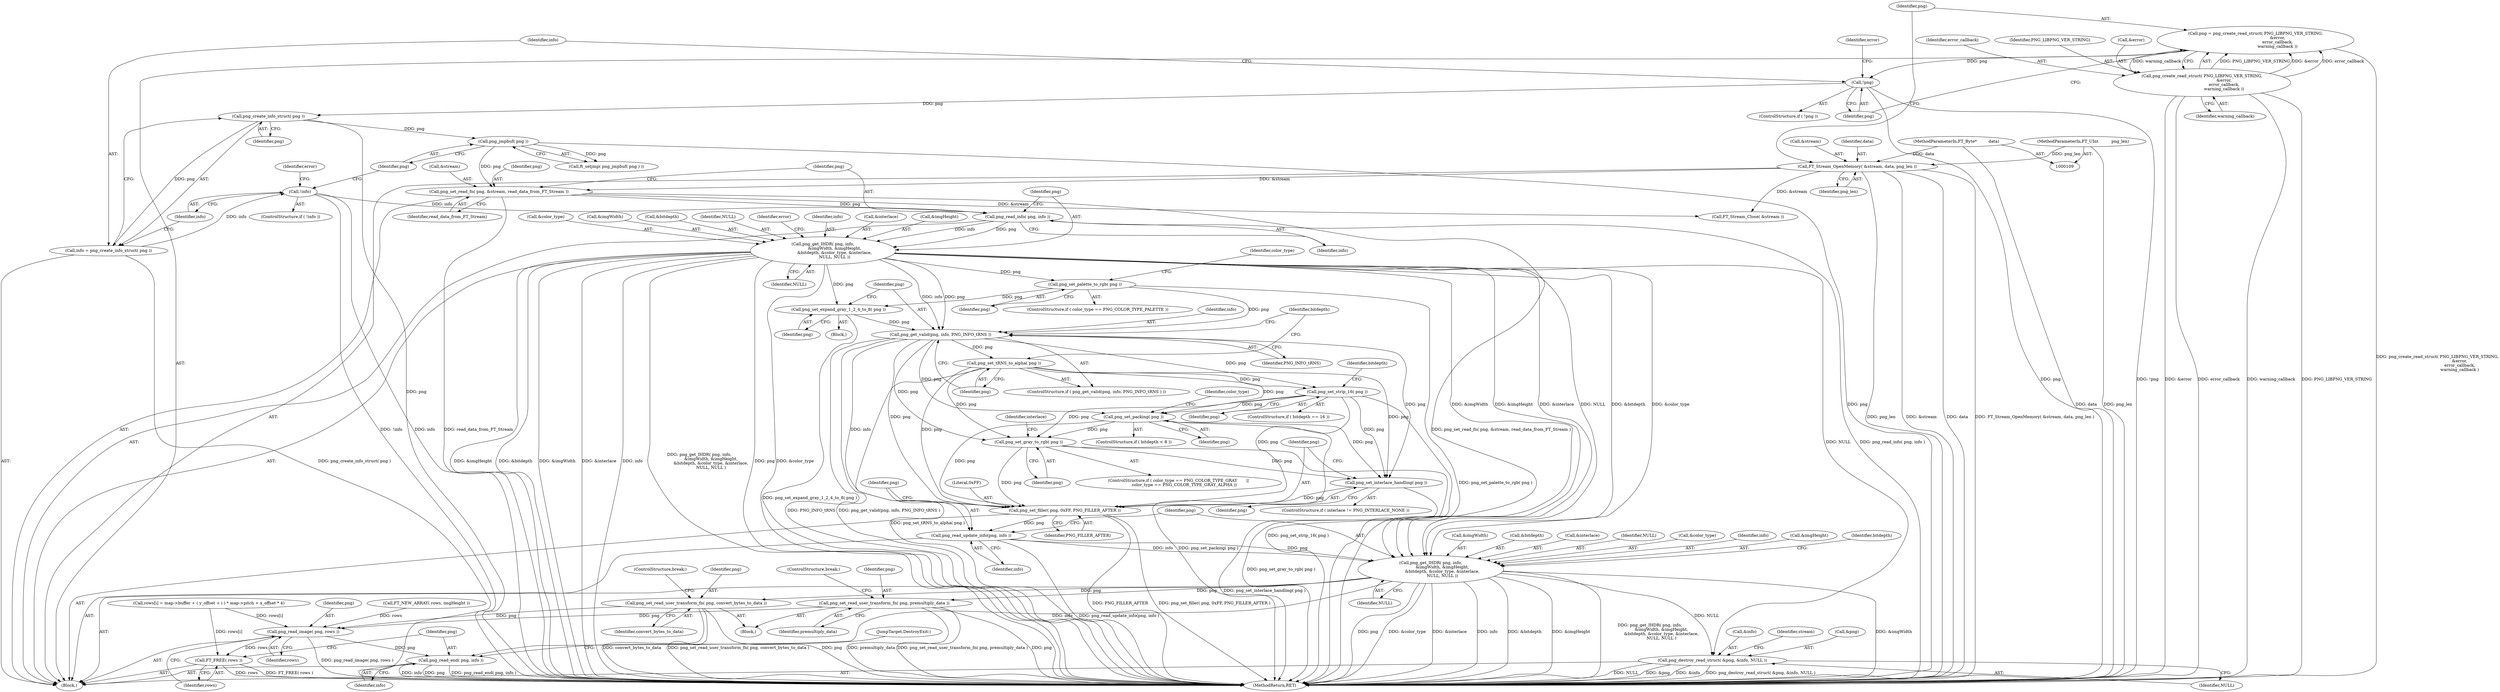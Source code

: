 digraph "0_savannah_b3500af717010137046ec4076d1e1c0641e33727_6@API" {
"1000256" [label="(Call,png_read_info( png, info ))"];
"1000251" [label="(Call,png_set_read_fn( png, &stream, read_data_from_FT_Stream ))"];
"1000243" [label="(Call,png_jmpbuf( png ))"];
"1000225" [label="(Call,png_create_info_struct( png ))"];
"1000215" [label="(Call,!png)"];
"1000206" [label="(Call,png = png_create_read_struct( PNG_LIBPNG_VER_STRING,\n                                  &error,\n                                  error_callback,\n                                  warning_callback ))"];
"1000208" [label="(Call,png_create_read_struct( PNG_LIBPNG_VER_STRING,\n                                  &error,\n                                  error_callback,\n                                  warning_callback ))"];
"1000201" [label="(Call,FT_Stream_OpenMemory( &stream, data, png_len ))"];
"1000116" [label="(MethodParameterIn,FT_Byte*         data)"];
"1000117" [label="(MethodParameterIn,FT_UInt          png_len)"];
"1000228" [label="(Call,!info)"];
"1000223" [label="(Call,info = png_create_info_struct( png ))"];
"1000259" [label="(Call,png_get_IHDR( png, info,\n                  &imgWidth, &imgHeight,\n                  &bitdepth, &color_type, &interlace,\n                  NULL, NULL ))"];
"1000386" [label="(Call,png_set_palette_to_rgb( png ))"];
"1000393" [label="(Call,png_set_expand_gray_1_2_4_to_8( png ))"];
"1000396" [label="(Call,png_get_valid(png, info, PNG_INFO_tRNS ))"];
"1000400" [label="(Call,png_set_tRNS_to_alpha( png ))"];
"1000406" [label="(Call,png_set_strip_16( png ))"];
"1000412" [label="(Call,png_set_packing( png ))"];
"1000422" [label="(Call,png_set_gray_to_rgb( png ))"];
"1000428" [label="(Call,png_set_interlace_handling( png ))"];
"1000430" [label="(Call,png_set_filler( png, 0xFF, PNG_FILLER_AFTER ))"];
"1000434" [label="(Call,png_read_update_info(png, info ))"];
"1000437" [label="(Call,png_get_IHDR( png, info,\n                  &imgWidth, &imgHeight,\n                  &bitdepth, &color_type, &interlace,\n                  NULL, NULL ))"];
"1000476" [label="(Call,png_set_read_user_transform_fn( png, premultiply_data ))"];
"1000525" [label="(Call,png_read_image( png, rows ))"];
"1000528" [label="(Call,FT_FREE( rows ))"];
"1000530" [label="(Call,png_read_end( png, info ))"];
"1000481" [label="(Call,png_set_read_user_transform_fn( png, convert_bytes_to_data ))"];
"1000534" [label="(Call,png_destroy_read_struct( &png, &info, NULL ))"];
"1000479" [label="(ControlStructure,break;)"];
"1000204" [label="(Identifier,data)"];
"1000431" [label="(Identifier,png)"];
"1000414" [label="(ControlStructure,if ( color_type == PNG_COLOR_TYPE_GRAY       ||\n         color_type == PNG_COLOR_TYPE_GRAY_ALPHA ))"];
"1000225" [label="(Call,png_create_info_struct( png ))"];
"1000276" [label="(Identifier,error)"];
"1000382" [label="(ControlStructure,if ( color_type == PNG_COLOR_TYPE_PALETTE ))"];
"1000438" [label="(Identifier,png)"];
"1000430" [label="(Call,png_set_filler( png, 0xFF, PNG_FILLER_AFTER ))"];
"1000435" [label="(Identifier,png)"];
"1000450" [label="(Identifier,NULL)"];
"1000270" [label="(Call,&interlace)"];
"1000268" [label="(Call,&color_type)"];
"1000251" [label="(Call,png_set_read_fn( png, &stream, read_data_from_FT_Stream ))"];
"1000242" [label="(Call,ft_setjmp( png_jmpbuf( png ) ))"];
"1000219" [label="(Identifier,error)"];
"1000116" [label="(MethodParameterIn,FT_Byte*         data)"];
"1000215" [label="(Call,!png)"];
"1000423" [label="(Identifier,png)"];
"1000407" [label="(Identifier,png)"];
"1000260" [label="(Identifier,png)"];
"1000546" [label="(MethodReturn,RET)"];
"1000528" [label="(Call,FT_FREE( rows ))"];
"1000482" [label="(Identifier,png)"];
"1000417" [label="(Identifier,color_type)"];
"1000397" [label="(Identifier,png)"];
"1000436" [label="(Identifier,info)"];
"1000212" [label="(Identifier,error_callback)"];
"1000253" [label="(Call,&stream)"];
"1000262" [label="(Call,&imgWidth)"];
"1000256" [label="(Call,png_read_info( png, info ))"];
"1000226" [label="(Identifier,png)"];
"1000406" [label="(Call,png_set_strip_16( png ))"];
"1000224" [label="(Identifier,info)"];
"1000387" [label="(Identifier,png)"];
"1000243" [label="(Call,png_jmpbuf( png ))"];
"1000534" [label="(Call,png_destroy_read_struct( &png, &info, NULL ))"];
"1000530" [label="(Call,png_read_end( png, info ))"];
"1000446" [label="(Call,&color_type)"];
"1000207" [label="(Identifier,png)"];
"1000476" [label="(Call,png_set_read_user_transform_fn( png, premultiply_data ))"];
"1000486" [label="(Call,FT_NEW_ARRAY( rows, imgHeight ))"];
"1000216" [label="(Identifier,png)"];
"1000527" [label="(Identifier,rows)"];
"1000434" [label="(Call,png_read_update_info(png, info ))"];
"1000439" [label="(Identifier,info)"];
"1000442" [label="(Call,&imgHeight)"];
"1000433" [label="(Identifier,PNG_FILLER_AFTER)"];
"1000401" [label="(Identifier,png)"];
"1000429" [label="(Identifier,png)"];
"1000529" [label="(Identifier,rows)"];
"1000532" [label="(Identifier,info)"];
"1000455" [label="(Identifier,bitdepth)"];
"1000531" [label="(Identifier,png)"];
"1000227" [label="(ControlStructure,if ( !info ))"];
"1000273" [label="(Identifier,NULL)"];
"1000533" [label="(JumpTarget,DestroyExit:)"];
"1000526" [label="(Identifier,png)"];
"1000392" [label="(Block,)"];
"1000408" [label="(ControlStructure,if ( bitdepth < 8 ))"];
"1000432" [label="(Literal,0xFF)"];
"1000484" [label="(ControlStructure,break;)"];
"1000396" [label="(Call,png_get_valid(png, info, PNG_INFO_tRNS ))"];
"1000440" [label="(Call,&imgWidth)"];
"1000481" [label="(Call,png_set_read_user_transform_fn( png, convert_bytes_to_data ))"];
"1000206" [label="(Call,png = png_create_read_struct( PNG_LIBPNG_VER_STRING,\n                                  &error,\n                                  error_callback,\n                                  warning_callback ))"];
"1000228" [label="(Call,!info)"];
"1000451" [label="(Identifier,NULL)"];
"1000478" [label="(Identifier,premultiply_data)"];
"1000473" [label="(Block,)"];
"1000542" [label="(Identifier,stream)"];
"1000232" [label="(Identifier,error)"];
"1000266" [label="(Call,&bitdepth)"];
"1000483" [label="(Identifier,convert_bytes_to_data)"];
"1000539" [label="(Identifier,NULL)"];
"1000209" [label="(Identifier,PNG_LIBPNG_VER_STRING)"];
"1000261" [label="(Identifier,info)"];
"1000214" [label="(ControlStructure,if ( !png ))"];
"1000119" [label="(Block,)"];
"1000410" [label="(Identifier,bitdepth)"];
"1000264" [label="(Call,&imgHeight)"];
"1000244" [label="(Identifier,png)"];
"1000117" [label="(MethodParameterIn,FT_UInt          png_len)"];
"1000229" [label="(Identifier,info)"];
"1000426" [label="(Identifier,interlace)"];
"1000398" [label="(Identifier,info)"];
"1000272" [label="(Identifier,NULL)"];
"1000258" [label="(Identifier,info)"];
"1000444" [label="(Call,&bitdepth)"];
"1000477" [label="(Identifier,png)"];
"1000223" [label="(Call,info = png_create_info_struct( png ))"];
"1000208" [label="(Call,png_create_read_struct( PNG_LIBPNG_VER_STRING,\n                                  &error,\n                                  error_callback,\n                                  warning_callback ))"];
"1000428" [label="(Call,png_set_interlace_handling( png ))"];
"1000413" [label="(Identifier,png)"];
"1000394" [label="(Identifier,png)"];
"1000393" [label="(Call,png_set_expand_gray_1_2_4_to_8( png ))"];
"1000255" [label="(Identifier,read_data_from_FT_Stream)"];
"1000535" [label="(Call,&png)"];
"1000525" [label="(Call,png_read_image( png, rows ))"];
"1000506" [label="(Call,rows[i] = map->buffer + ( y_offset + i ) * map->pitch + x_offset * 4)"];
"1000201" [label="(Call,FT_Stream_OpenMemory( &stream, data, png_len ))"];
"1000402" [label="(ControlStructure,if ( bitdepth == 16 ))"];
"1000399" [label="(Identifier,PNG_INFO_tRNS)"];
"1000202" [label="(Call,&stream)"];
"1000412" [label="(Call,png_set_packing( png ))"];
"1000424" [label="(ControlStructure,if ( interlace != PNG_INTERLACE_NONE ))"];
"1000259" [label="(Call,png_get_IHDR( png, info,\n                  &imgWidth, &imgHeight,\n                  &bitdepth, &color_type, &interlace,\n                  NULL, NULL ))"];
"1000395" [label="(ControlStructure,if ( png_get_valid(png, info, PNG_INFO_tRNS ) ))"];
"1000437" [label="(Call,png_get_IHDR( png, info,\n                  &imgWidth, &imgHeight,\n                  &bitdepth, &color_type, &interlace,\n                  NULL, NULL ))"];
"1000205" [label="(Identifier,png_len)"];
"1000404" [label="(Identifier,bitdepth)"];
"1000386" [label="(Call,png_set_palette_to_rgb( png ))"];
"1000390" [label="(Identifier,color_type)"];
"1000448" [label="(Call,&interlace)"];
"1000210" [label="(Call,&error)"];
"1000537" [label="(Call,&info)"];
"1000540" [label="(Call,FT_Stream_Close( &stream ))"];
"1000213" [label="(Identifier,warning_callback)"];
"1000252" [label="(Identifier,png)"];
"1000257" [label="(Identifier,png)"];
"1000400" [label="(Call,png_set_tRNS_to_alpha( png ))"];
"1000422" [label="(Call,png_set_gray_to_rgb( png ))"];
"1000256" -> "1000119"  [label="AST: "];
"1000256" -> "1000258"  [label="CFG: "];
"1000257" -> "1000256"  [label="AST: "];
"1000258" -> "1000256"  [label="AST: "];
"1000260" -> "1000256"  [label="CFG: "];
"1000256" -> "1000546"  [label="DDG: png_read_info( png, info )"];
"1000251" -> "1000256"  [label="DDG: png"];
"1000228" -> "1000256"  [label="DDG: info"];
"1000256" -> "1000259"  [label="DDG: png"];
"1000256" -> "1000259"  [label="DDG: info"];
"1000251" -> "1000119"  [label="AST: "];
"1000251" -> "1000255"  [label="CFG: "];
"1000252" -> "1000251"  [label="AST: "];
"1000253" -> "1000251"  [label="AST: "];
"1000255" -> "1000251"  [label="AST: "];
"1000257" -> "1000251"  [label="CFG: "];
"1000251" -> "1000546"  [label="DDG: png_set_read_fn( png, &stream, read_data_from_FT_Stream )"];
"1000251" -> "1000546"  [label="DDG: read_data_from_FT_Stream"];
"1000243" -> "1000251"  [label="DDG: png"];
"1000201" -> "1000251"  [label="DDG: &stream"];
"1000251" -> "1000540"  [label="DDG: &stream"];
"1000243" -> "1000242"  [label="AST: "];
"1000243" -> "1000244"  [label="CFG: "];
"1000244" -> "1000243"  [label="AST: "];
"1000242" -> "1000243"  [label="CFG: "];
"1000243" -> "1000546"  [label="DDG: png"];
"1000243" -> "1000242"  [label="DDG: png"];
"1000225" -> "1000243"  [label="DDG: png"];
"1000225" -> "1000223"  [label="AST: "];
"1000225" -> "1000226"  [label="CFG: "];
"1000226" -> "1000225"  [label="AST: "];
"1000223" -> "1000225"  [label="CFG: "];
"1000225" -> "1000546"  [label="DDG: png"];
"1000225" -> "1000223"  [label="DDG: png"];
"1000215" -> "1000225"  [label="DDG: png"];
"1000215" -> "1000214"  [label="AST: "];
"1000215" -> "1000216"  [label="CFG: "];
"1000216" -> "1000215"  [label="AST: "];
"1000219" -> "1000215"  [label="CFG: "];
"1000224" -> "1000215"  [label="CFG: "];
"1000215" -> "1000546"  [label="DDG: png"];
"1000215" -> "1000546"  [label="DDG: !png"];
"1000206" -> "1000215"  [label="DDG: png"];
"1000206" -> "1000119"  [label="AST: "];
"1000206" -> "1000208"  [label="CFG: "];
"1000207" -> "1000206"  [label="AST: "];
"1000208" -> "1000206"  [label="AST: "];
"1000216" -> "1000206"  [label="CFG: "];
"1000206" -> "1000546"  [label="DDG: png_create_read_struct( PNG_LIBPNG_VER_STRING,\n                                  &error,\n                                  error_callback,\n                                  warning_callback )"];
"1000208" -> "1000206"  [label="DDG: PNG_LIBPNG_VER_STRING"];
"1000208" -> "1000206"  [label="DDG: &error"];
"1000208" -> "1000206"  [label="DDG: error_callback"];
"1000208" -> "1000206"  [label="DDG: warning_callback"];
"1000208" -> "1000213"  [label="CFG: "];
"1000209" -> "1000208"  [label="AST: "];
"1000210" -> "1000208"  [label="AST: "];
"1000212" -> "1000208"  [label="AST: "];
"1000213" -> "1000208"  [label="AST: "];
"1000208" -> "1000546"  [label="DDG: PNG_LIBPNG_VER_STRING"];
"1000208" -> "1000546"  [label="DDG: &error"];
"1000208" -> "1000546"  [label="DDG: error_callback"];
"1000208" -> "1000546"  [label="DDG: warning_callback"];
"1000201" -> "1000119"  [label="AST: "];
"1000201" -> "1000205"  [label="CFG: "];
"1000202" -> "1000201"  [label="AST: "];
"1000204" -> "1000201"  [label="AST: "];
"1000205" -> "1000201"  [label="AST: "];
"1000207" -> "1000201"  [label="CFG: "];
"1000201" -> "1000546"  [label="DDG: FT_Stream_OpenMemory( &stream, data, png_len )"];
"1000201" -> "1000546"  [label="DDG: png_len"];
"1000201" -> "1000546"  [label="DDG: &stream"];
"1000201" -> "1000546"  [label="DDG: data"];
"1000116" -> "1000201"  [label="DDG: data"];
"1000117" -> "1000201"  [label="DDG: png_len"];
"1000201" -> "1000540"  [label="DDG: &stream"];
"1000116" -> "1000109"  [label="AST: "];
"1000116" -> "1000546"  [label="DDG: data"];
"1000117" -> "1000109"  [label="AST: "];
"1000117" -> "1000546"  [label="DDG: png_len"];
"1000228" -> "1000227"  [label="AST: "];
"1000228" -> "1000229"  [label="CFG: "];
"1000229" -> "1000228"  [label="AST: "];
"1000232" -> "1000228"  [label="CFG: "];
"1000244" -> "1000228"  [label="CFG: "];
"1000228" -> "1000546"  [label="DDG: !info"];
"1000228" -> "1000546"  [label="DDG: info"];
"1000223" -> "1000228"  [label="DDG: info"];
"1000223" -> "1000119"  [label="AST: "];
"1000224" -> "1000223"  [label="AST: "];
"1000229" -> "1000223"  [label="CFG: "];
"1000223" -> "1000546"  [label="DDG: png_create_info_struct( png )"];
"1000259" -> "1000119"  [label="AST: "];
"1000259" -> "1000273"  [label="CFG: "];
"1000260" -> "1000259"  [label="AST: "];
"1000261" -> "1000259"  [label="AST: "];
"1000262" -> "1000259"  [label="AST: "];
"1000264" -> "1000259"  [label="AST: "];
"1000266" -> "1000259"  [label="AST: "];
"1000268" -> "1000259"  [label="AST: "];
"1000270" -> "1000259"  [label="AST: "];
"1000272" -> "1000259"  [label="AST: "];
"1000273" -> "1000259"  [label="AST: "];
"1000276" -> "1000259"  [label="CFG: "];
"1000259" -> "1000546"  [label="DDG: png_get_IHDR( png, info,\n                  &imgWidth, &imgHeight,\n                  &bitdepth, &color_type, &interlace,\n                  NULL, NULL )"];
"1000259" -> "1000546"  [label="DDG: png"];
"1000259" -> "1000546"  [label="DDG: &color_type"];
"1000259" -> "1000546"  [label="DDG: &imgHeight"];
"1000259" -> "1000546"  [label="DDG: &bitdepth"];
"1000259" -> "1000546"  [label="DDG: &imgWidth"];
"1000259" -> "1000546"  [label="DDG: &interlace"];
"1000259" -> "1000546"  [label="DDG: info"];
"1000259" -> "1000386"  [label="DDG: png"];
"1000259" -> "1000393"  [label="DDG: png"];
"1000259" -> "1000396"  [label="DDG: png"];
"1000259" -> "1000396"  [label="DDG: info"];
"1000259" -> "1000437"  [label="DDG: &imgWidth"];
"1000259" -> "1000437"  [label="DDG: &imgHeight"];
"1000259" -> "1000437"  [label="DDG: &bitdepth"];
"1000259" -> "1000437"  [label="DDG: &color_type"];
"1000259" -> "1000437"  [label="DDG: &interlace"];
"1000259" -> "1000437"  [label="DDG: NULL"];
"1000259" -> "1000534"  [label="DDG: NULL"];
"1000386" -> "1000382"  [label="AST: "];
"1000386" -> "1000387"  [label="CFG: "];
"1000387" -> "1000386"  [label="AST: "];
"1000390" -> "1000386"  [label="CFG: "];
"1000386" -> "1000546"  [label="DDG: png_set_palette_to_rgb( png )"];
"1000386" -> "1000393"  [label="DDG: png"];
"1000386" -> "1000396"  [label="DDG: png"];
"1000393" -> "1000392"  [label="AST: "];
"1000393" -> "1000394"  [label="CFG: "];
"1000394" -> "1000393"  [label="AST: "];
"1000397" -> "1000393"  [label="CFG: "];
"1000393" -> "1000546"  [label="DDG: png_set_expand_gray_1_2_4_to_8( png )"];
"1000393" -> "1000396"  [label="DDG: png"];
"1000396" -> "1000395"  [label="AST: "];
"1000396" -> "1000399"  [label="CFG: "];
"1000397" -> "1000396"  [label="AST: "];
"1000398" -> "1000396"  [label="AST: "];
"1000399" -> "1000396"  [label="AST: "];
"1000401" -> "1000396"  [label="CFG: "];
"1000404" -> "1000396"  [label="CFG: "];
"1000396" -> "1000546"  [label="DDG: png_get_valid(png, info, PNG_INFO_tRNS )"];
"1000396" -> "1000546"  [label="DDG: PNG_INFO_tRNS"];
"1000396" -> "1000400"  [label="DDG: png"];
"1000396" -> "1000406"  [label="DDG: png"];
"1000396" -> "1000412"  [label="DDG: png"];
"1000396" -> "1000422"  [label="DDG: png"];
"1000396" -> "1000428"  [label="DDG: png"];
"1000396" -> "1000430"  [label="DDG: png"];
"1000396" -> "1000434"  [label="DDG: info"];
"1000400" -> "1000395"  [label="AST: "];
"1000400" -> "1000401"  [label="CFG: "];
"1000401" -> "1000400"  [label="AST: "];
"1000404" -> "1000400"  [label="CFG: "];
"1000400" -> "1000546"  [label="DDG: png_set_tRNS_to_alpha( png )"];
"1000400" -> "1000406"  [label="DDG: png"];
"1000400" -> "1000412"  [label="DDG: png"];
"1000400" -> "1000422"  [label="DDG: png"];
"1000400" -> "1000428"  [label="DDG: png"];
"1000400" -> "1000430"  [label="DDG: png"];
"1000406" -> "1000402"  [label="AST: "];
"1000406" -> "1000407"  [label="CFG: "];
"1000407" -> "1000406"  [label="AST: "];
"1000410" -> "1000406"  [label="CFG: "];
"1000406" -> "1000546"  [label="DDG: png_set_strip_16( png )"];
"1000406" -> "1000412"  [label="DDG: png"];
"1000406" -> "1000422"  [label="DDG: png"];
"1000406" -> "1000428"  [label="DDG: png"];
"1000406" -> "1000430"  [label="DDG: png"];
"1000412" -> "1000408"  [label="AST: "];
"1000412" -> "1000413"  [label="CFG: "];
"1000413" -> "1000412"  [label="AST: "];
"1000417" -> "1000412"  [label="CFG: "];
"1000412" -> "1000546"  [label="DDG: png_set_packing( png )"];
"1000412" -> "1000422"  [label="DDG: png"];
"1000412" -> "1000428"  [label="DDG: png"];
"1000412" -> "1000430"  [label="DDG: png"];
"1000422" -> "1000414"  [label="AST: "];
"1000422" -> "1000423"  [label="CFG: "];
"1000423" -> "1000422"  [label="AST: "];
"1000426" -> "1000422"  [label="CFG: "];
"1000422" -> "1000546"  [label="DDG: png_set_gray_to_rgb( png )"];
"1000422" -> "1000428"  [label="DDG: png"];
"1000422" -> "1000430"  [label="DDG: png"];
"1000428" -> "1000424"  [label="AST: "];
"1000428" -> "1000429"  [label="CFG: "];
"1000429" -> "1000428"  [label="AST: "];
"1000431" -> "1000428"  [label="CFG: "];
"1000428" -> "1000546"  [label="DDG: png_set_interlace_handling( png )"];
"1000428" -> "1000430"  [label="DDG: png"];
"1000430" -> "1000119"  [label="AST: "];
"1000430" -> "1000433"  [label="CFG: "];
"1000431" -> "1000430"  [label="AST: "];
"1000432" -> "1000430"  [label="AST: "];
"1000433" -> "1000430"  [label="AST: "];
"1000435" -> "1000430"  [label="CFG: "];
"1000430" -> "1000546"  [label="DDG: PNG_FILLER_AFTER"];
"1000430" -> "1000546"  [label="DDG: png_set_filler( png, 0xFF, PNG_FILLER_AFTER )"];
"1000430" -> "1000434"  [label="DDG: png"];
"1000434" -> "1000119"  [label="AST: "];
"1000434" -> "1000436"  [label="CFG: "];
"1000435" -> "1000434"  [label="AST: "];
"1000436" -> "1000434"  [label="AST: "];
"1000438" -> "1000434"  [label="CFG: "];
"1000434" -> "1000546"  [label="DDG: png_read_update_info(png, info )"];
"1000434" -> "1000437"  [label="DDG: png"];
"1000434" -> "1000437"  [label="DDG: info"];
"1000437" -> "1000119"  [label="AST: "];
"1000437" -> "1000451"  [label="CFG: "];
"1000438" -> "1000437"  [label="AST: "];
"1000439" -> "1000437"  [label="AST: "];
"1000440" -> "1000437"  [label="AST: "];
"1000442" -> "1000437"  [label="AST: "];
"1000444" -> "1000437"  [label="AST: "];
"1000446" -> "1000437"  [label="AST: "];
"1000448" -> "1000437"  [label="AST: "];
"1000450" -> "1000437"  [label="AST: "];
"1000451" -> "1000437"  [label="AST: "];
"1000455" -> "1000437"  [label="CFG: "];
"1000437" -> "1000546"  [label="DDG: &imgHeight"];
"1000437" -> "1000546"  [label="DDG: png_get_IHDR( png, info,\n                  &imgWidth, &imgHeight,\n                  &bitdepth, &color_type, &interlace,\n                  NULL, NULL )"];
"1000437" -> "1000546"  [label="DDG: &imgWidth"];
"1000437" -> "1000546"  [label="DDG: png"];
"1000437" -> "1000546"  [label="DDG: &color_type"];
"1000437" -> "1000546"  [label="DDG: &interlace"];
"1000437" -> "1000546"  [label="DDG: info"];
"1000437" -> "1000546"  [label="DDG: &bitdepth"];
"1000437" -> "1000476"  [label="DDG: png"];
"1000437" -> "1000481"  [label="DDG: png"];
"1000437" -> "1000530"  [label="DDG: info"];
"1000437" -> "1000534"  [label="DDG: NULL"];
"1000476" -> "1000473"  [label="AST: "];
"1000476" -> "1000478"  [label="CFG: "];
"1000477" -> "1000476"  [label="AST: "];
"1000478" -> "1000476"  [label="AST: "];
"1000479" -> "1000476"  [label="CFG: "];
"1000476" -> "1000546"  [label="DDG: png_set_read_user_transform_fn( png, premultiply_data )"];
"1000476" -> "1000546"  [label="DDG: png"];
"1000476" -> "1000546"  [label="DDG: premultiply_data"];
"1000476" -> "1000525"  [label="DDG: png"];
"1000525" -> "1000119"  [label="AST: "];
"1000525" -> "1000527"  [label="CFG: "];
"1000526" -> "1000525"  [label="AST: "];
"1000527" -> "1000525"  [label="AST: "];
"1000529" -> "1000525"  [label="CFG: "];
"1000525" -> "1000546"  [label="DDG: png_read_image( png, rows )"];
"1000481" -> "1000525"  [label="DDG: png"];
"1000506" -> "1000525"  [label="DDG: rows[i]"];
"1000486" -> "1000525"  [label="DDG: rows"];
"1000525" -> "1000528"  [label="DDG: rows"];
"1000525" -> "1000530"  [label="DDG: png"];
"1000528" -> "1000119"  [label="AST: "];
"1000528" -> "1000529"  [label="CFG: "];
"1000529" -> "1000528"  [label="AST: "];
"1000531" -> "1000528"  [label="CFG: "];
"1000528" -> "1000546"  [label="DDG: FT_FREE( rows )"];
"1000528" -> "1000546"  [label="DDG: rows"];
"1000506" -> "1000528"  [label="DDG: rows[i]"];
"1000530" -> "1000119"  [label="AST: "];
"1000530" -> "1000532"  [label="CFG: "];
"1000531" -> "1000530"  [label="AST: "];
"1000532" -> "1000530"  [label="AST: "];
"1000533" -> "1000530"  [label="CFG: "];
"1000530" -> "1000546"  [label="DDG: png"];
"1000530" -> "1000546"  [label="DDG: png_read_end( png, info )"];
"1000530" -> "1000546"  [label="DDG: info"];
"1000481" -> "1000473"  [label="AST: "];
"1000481" -> "1000483"  [label="CFG: "];
"1000482" -> "1000481"  [label="AST: "];
"1000483" -> "1000481"  [label="AST: "];
"1000484" -> "1000481"  [label="CFG: "];
"1000481" -> "1000546"  [label="DDG: convert_bytes_to_data"];
"1000481" -> "1000546"  [label="DDG: png_set_read_user_transform_fn( png, convert_bytes_to_data )"];
"1000481" -> "1000546"  [label="DDG: png"];
"1000534" -> "1000119"  [label="AST: "];
"1000534" -> "1000539"  [label="CFG: "];
"1000535" -> "1000534"  [label="AST: "];
"1000537" -> "1000534"  [label="AST: "];
"1000539" -> "1000534"  [label="AST: "];
"1000542" -> "1000534"  [label="CFG: "];
"1000534" -> "1000546"  [label="DDG: png_destroy_read_struct( &png, &info, NULL )"];
"1000534" -> "1000546"  [label="DDG: NULL"];
"1000534" -> "1000546"  [label="DDG: &png"];
"1000534" -> "1000546"  [label="DDG: &info"];
}
